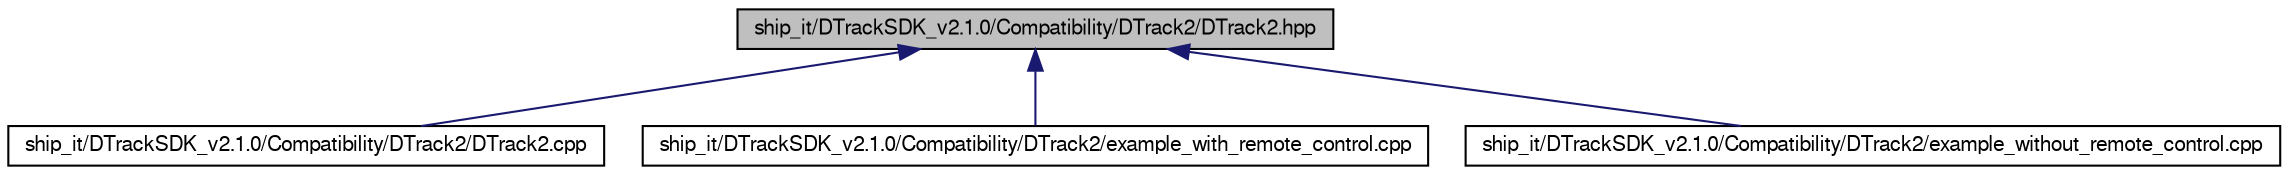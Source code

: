 digraph G
{
  edge [fontname="FreeSans",fontsize=10,labelfontname="FreeSans",labelfontsize=10];
  node [fontname="FreeSans",fontsize=10,shape=record];
  Node1 [label="ship_it/DTrackSDK_v2.1.0/Compatibility/DTrack2/DTrack2.hpp",height=0.2,width=0.4,color="black", fillcolor="grey75", style="filled" fontcolor="black"];
  Node1 -> Node2 [dir=back,color="midnightblue",fontsize=10,style="solid",fontname="FreeSans"];
  Node2 [label="ship_it/DTrackSDK_v2.1.0/Compatibility/DTrack2/DTrack2.cpp",height=0.2,width=0.4,color="black", fillcolor="white", style="filled",URL="$ship__it_2_d_track_s_d_k__v2_81_80_2_compatibility_2_d_track2_2_d_track2_8cpp.html"];
  Node1 -> Node3 [dir=back,color="midnightblue",fontsize=10,style="solid",fontname="FreeSans"];
  Node3 [label="ship_it/DTrackSDK_v2.1.0/Compatibility/DTrack2/example_with_remote_control.cpp",height=0.2,width=0.4,color="black", fillcolor="white", style="filled",URL="$ship__it_2_d_track_s_d_k__v2_81_80_2_compatibility_2_d_track2_2example__with__remote__control_8cpp.html"];
  Node1 -> Node4 [dir=back,color="midnightblue",fontsize=10,style="solid",fontname="FreeSans"];
  Node4 [label="ship_it/DTrackSDK_v2.1.0/Compatibility/DTrack2/example_without_remote_control.cpp",height=0.2,width=0.4,color="black", fillcolor="white", style="filled",URL="$ship__it_2_d_track_s_d_k__v2_81_80_2_compatibility_2_d_track2_2example__without__remote__control_8cpp.html"];
}
